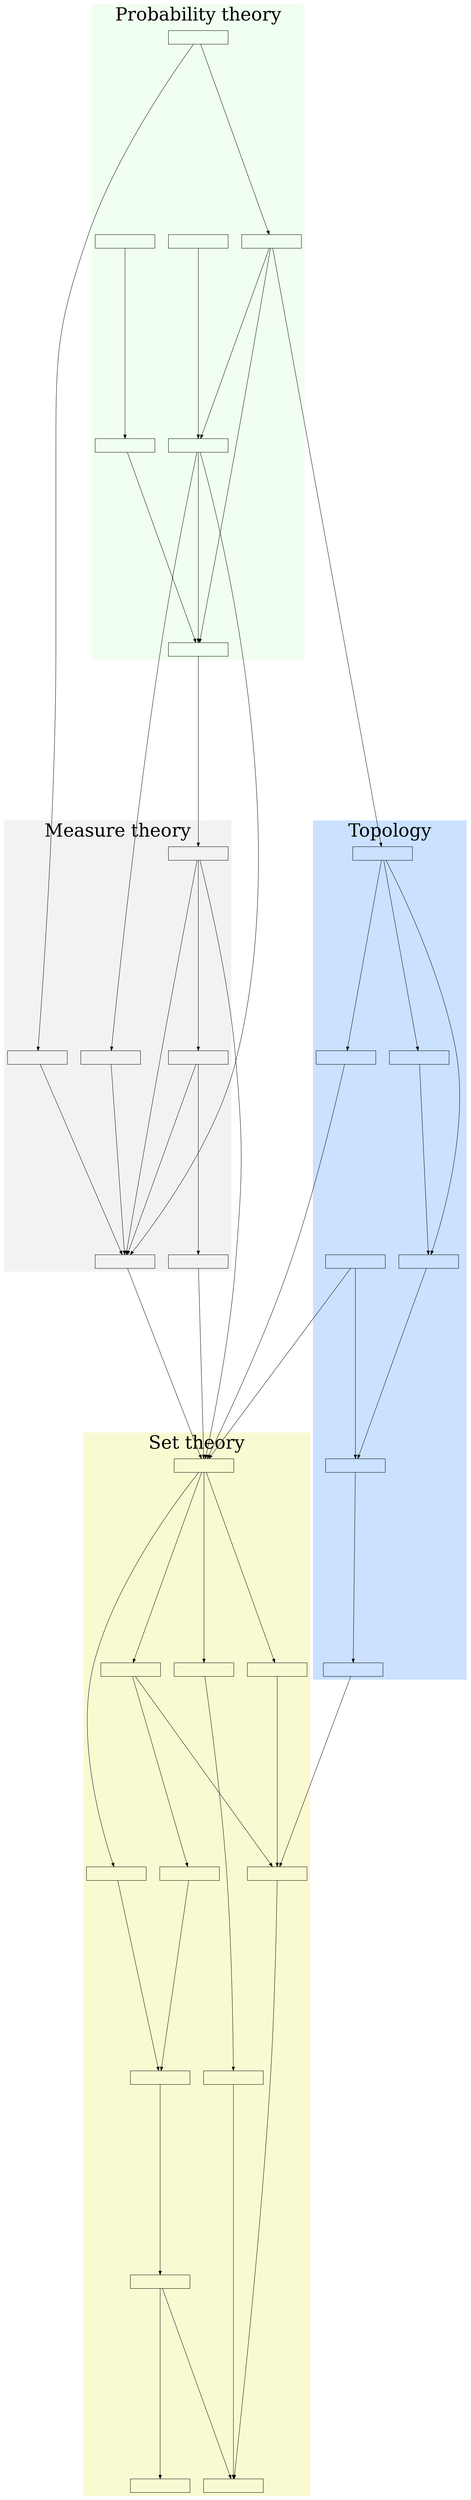 digraph G {

graph [ ]

ranksep=7; # large space between same-rank nodes
#splines=ortho;
nodesep = 0.5;  # more space between all nodes


node [fixedsize=false,
#fontname="Ubuntu"
fontsize=64,
#height=1,
shape=box,
#style="filled,setlinewidth(6)"
width=2.2
#style=filled,
fillcolor=palegreen1,
]


subgraph cluster_1 {
label = "Set theory";
fontsize=48;
style=filled;
color=lightgoldenrodyellow;

Set [label="", image="nodes/Set.png"]

Set_of_Sets [label="", image="nodes/Set_of_Sets.png"]
Set_of_Sets -> Set

Unit_of_System_of_Sets [label="", image="nodes/Unit_of_System_of_Sets.png"]
Unit_of_System_of_Sets -> Set_of_Sets

Ordered_Pair [label="", image="nodes/Ordered_Pair.png"]

Set_Difference [label="", image="nodes/Set_Difference.png"]
Set_Difference -> Set

Cartesian_Product [label="", image="nodes/Cartesian_Product.png"]
Cartesian_Product -> Set
Cartesian_Product -> Ordered_Pair

Mapping [label="", image="nodes/Mapping.png"]
Mapping -> Cartesian_Product

Closed_under_Mapping [label="", image="nodes/Closed_under_Mapping.png"]
Closed_under_Mapping -> Mapping

Sequence [label="", image="nodes/Sequence.png"]
Sequence -> Mapping


Set_Union_Countable_Union [label="", image="nodes/Set_Union_Countable_Union.png"]
Set_Union_Countable_Union -> Set_of_Sets
Set_Union_Countable_Union -> Sequence



# Indexing_Set [label=
# "Indexing Set
# TODO"]
# 
# Indexing_Set_Indexed_Set [label=
# "Indexing Set/Indexed Set
# TODO"]
# 
# Indexing_Set -> Set
# 
# Indexing_Set_Family [label=
# "Indexing Set/Family
# TODO"]
# 
# Indexing_Set_Family_of_Sets [label=
# "Indexing Set/Family of Sets
# TODO"]
# 
# Indexing_Set_Family_of_Sets -> Indexing_Set
# Indexing_Set_Family_of_Sets -> Set_of_Sets
# Indexing_Set_Family_of_Sets -> Indexing_Set_Family
# 
# Set_Union_Family_of_Sets [label=
# "Set Union/Family of Sets
# TODO"]
# 
# Set_Union_Family_of_Sets -> Indexing_Set
# Set_Union_Family_of_Sets -> Indexing_Set_Indexed_Set





Relative_Complement [label="", image="nodes/Relative_Complement.png"]
Relative_Complement -> Set_Difference


Sigma_Algebra [label="", image="nodes/Sigma_Algebra.png"]
Sigma_Algebra -> Unit_of_System_of_Sets
Sigma_Algebra -> Closed_under_Mapping
Sigma_Algebra -> Set_Union_Countable_Union
Sigma_Algebra -> Relative_Complement



}



subgraph cluster_3 {
label = "Topology";
fontsize=48;
style=filled;
color=lightsteelblue1;

Power_Set [label="", image="nodes/Power_Set.png"]
Power_Set -> Set_of_Sets


Topology [label="", image="nodes/Topology.png"]
Topology -> Power_Set

Topological_Space [label="", image="nodes/Topological_Space.png"]
Topological_Space -> Topology

Borel_Sigma_Algebra [label="", image="nodes/Borel_Sigma_Algebra.png"]
Borel_Sigma_Algebra -> Topological_Space
Borel_Sigma_Algebra -> Sigma_Algebra_Generated_by_Collection_of_Subsets
Borel_Sigma_Algebra -> Open_Set_Topology

Open_Set_Topology [label="", image="nodes/Open_Set_Topology.png"]
Open_Set_Topology -> Topological_Space

Difference_Topology_Sigma_Algebra -> Topology
Difference_Topology_Sigma_Algebra -> Sigma_Algebra

Difference_Topology_Sigma_Algebra [label="", image="nodes/Difference_Topology_Sigma_Algebra.png"]
}




subgraph cluster_2 {
label = "Measure theory";
fontsize=48;
style=filled;
color=gray95;


Sigma_Algebra_Generated_by_Collection_of_Subsets [label="", image="nodes/Sigma_Algebra_Generated_by_Collection_of_Subsets.png"]
Sigma_Algebra_Generated_by_Collection_of_Subsets -> Sigma_Algebra


Measurable_Space [label="", image="nodes/Measurable_Space.png"]
Measurable_Space -> Sigma_Algebra


Measure_Measure_Theory [label="", image="nodes/Measure_Measure_Theory.png"]
Measure_Measure_Theory -> Measurable_Space
Measure_Measure_Theory -> Countably_Additive_Function

Countably_Additive_Function [label="", image="nodes/Countably_Additive_Function.png"]
Countably_Additive_Function -> Sigma_Algebra

Measure_Space [label="", image="nodes/Measure_Space.png"]
Measure_Space -> Measure_Measure_Theory
Measure_Space -> Measurable_Space
Measure_Space -> Sigma_Algebra

# Probability_Measure [label="", image="nodes/Probability_Measure.png"]
# Probability_Measure -> Measure_Space
# Probability_Measure -> Measure_Measure_Theory


# Measurable_Function_Real_Valued_Function [label="", image="nodes/Measurable_Function_Real_Valued_Function.png"]
# Measurable_Function_Real_Valued_Function -> Measurable_Space

Measurable_Set [label="", image="nodes/Measurable_Set.png"]
Measurable_Set -> Measurable_Space

Measurable_Mapping [label="", image="nodes/Measurable_Mapping.png"]
Measurable_Mapping -> Measurable_Space


}

subgraph cluster_4 {
label = "Probability theory";
fontsize=48;
style=filled;
color=honeydew;

Probability_Space [label="", image="nodes/Probability_Space.png"]
Probability_Space -> Measure_Space

Experiment [label="", image="nodes/Experiment.png"]
Experiment -> Probability_Space

Elementary_Event [label="", image="nodes/Elementary_Event.png"]
Elementary_Event -> Experiment

Random_Variable_General_Definition [label="", image="nodes/Random_Variable_General_Definition.png"]
Random_Variable_General_Definition -> Probability_Space
Random_Variable_General_Definition -> Measurable_Space
Random_Variable_General_Definition -> Measurable_Mapping


Real_Valued_Random_Variable [label="", image="nodes/Real_Valued_Random_Variable.png"]
Real_Valued_Random_Variable -> Probability_Space
Real_Valued_Random_Variable -> Borel_Sigma_Algebra
Real_Valued_Random_Variable -> Random_Variable_General_Definition


Real_Valued_Random_Variable_Notation [label="", image="nodes/Real_Valued_Random_Variable_Notation.png"]
Real_Valued_Random_Variable_Notation -> Real_Valued_Random_Variable
Real_Valued_Random_Variable_Notation -> Measurable_Set


Discrete_Random_Variable [label="", image="nodes/Discrete_Random_Variable.png"]
Discrete_Random_Variable -> Random_Variable_General_Definition




}


}